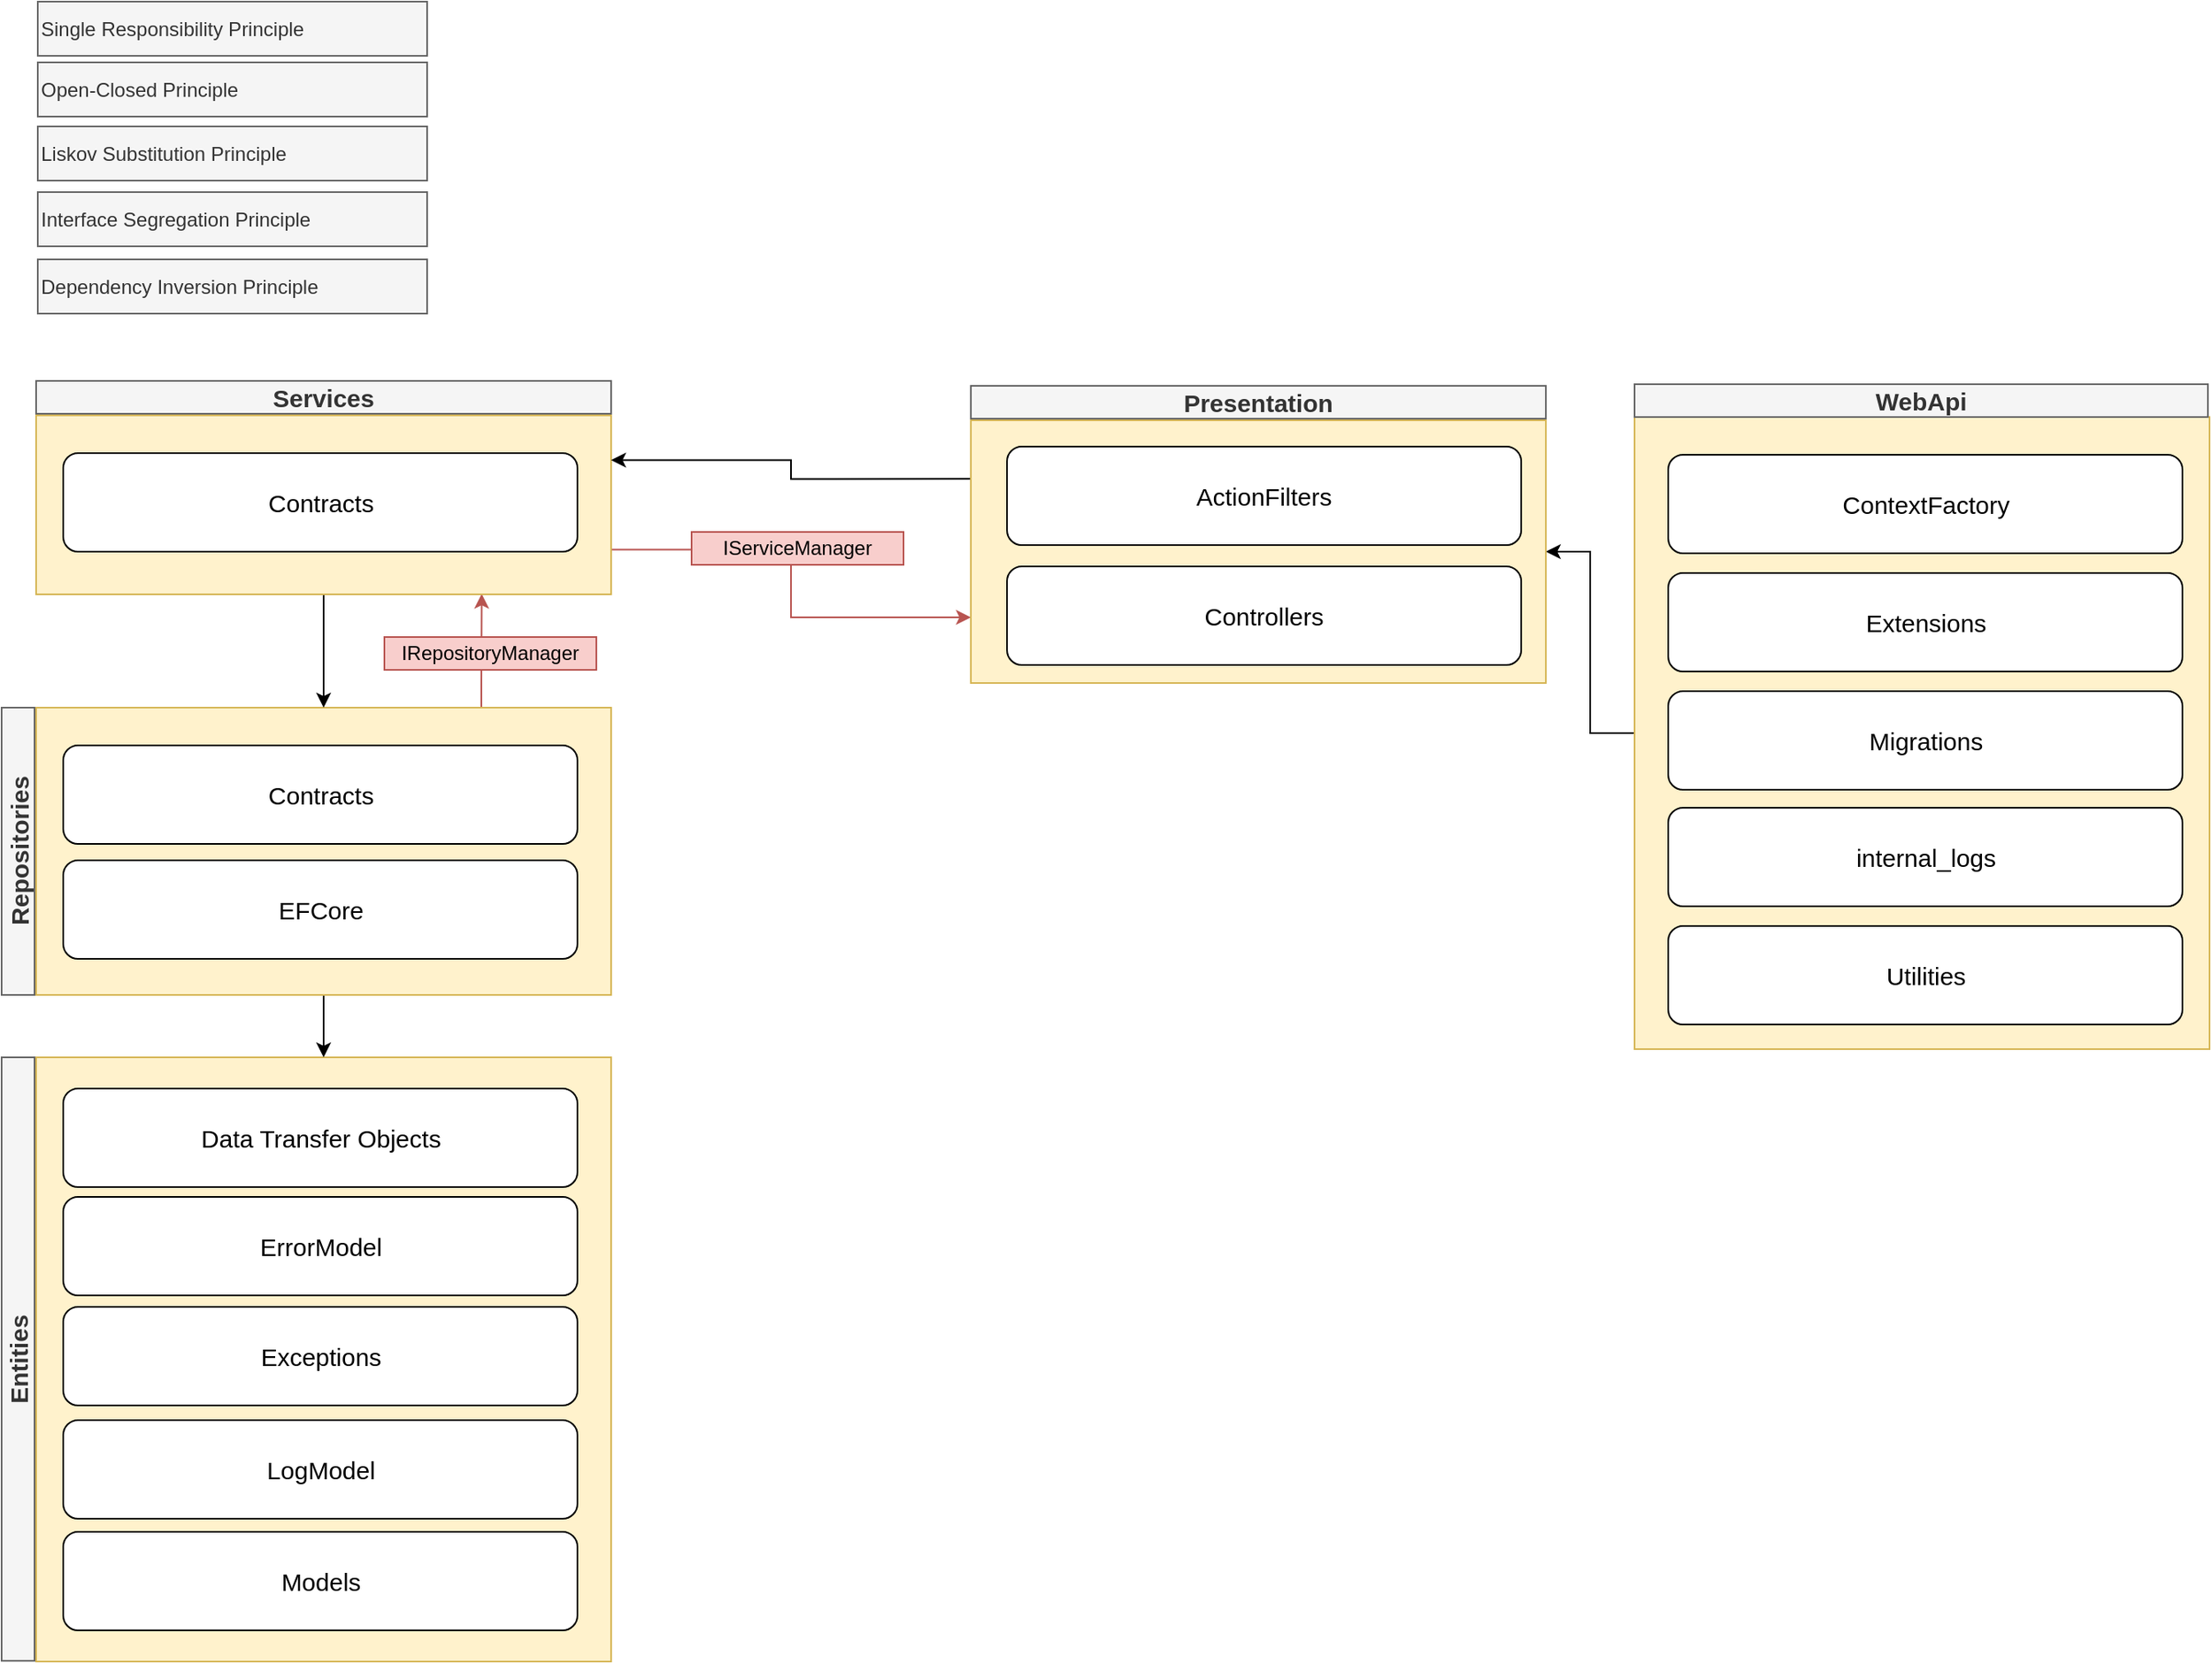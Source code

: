 <mxfile version="14.5.1" type="device"><diagram id="zr7ooR1nLDmER7hXDpp2" name="Architecture"><mxGraphModel dx="1962" dy="1147" grid="0" gridSize="10" guides="1" tooltips="1" connect="1" arrows="1" fold="1" page="0" pageScale="1" pageWidth="827" pageHeight="1169" math="0" shadow="0"><root><mxCell id="0"/><mxCell id="1" parent="0"/><mxCell id="ioSTolKF-aZZSXx5EgQH-4" style="edgeStyle=orthogonalEdgeStyle;rounded=0;orthogonalLoop=1;jettySize=auto;html=1;entryX=1;entryY=0.5;entryDx=0;entryDy=0;" parent="1" source="fkIO0ncTyv2zhwwWgcCp-1" target="fkIO0ncTyv2zhwwWgcCp-22" edge="1"><mxGeometry relative="1" as="geometry"/></mxCell><mxCell id="fkIO0ncTyv2zhwwWgcCp-1" value="" style="rounded=1;whiteSpace=wrap;html=1;fillColor=#fff2cc;strokeColor=#d6b656;arcSize=0;" parent="1" vertex="1"><mxGeometry x="736" y="206" width="350" height="385" as="geometry"/></mxCell><mxCell id="fkIO0ncTyv2zhwwWgcCp-6" value="Migrations" style="rounded=1;whiteSpace=wrap;html=1;fontSize=15;" parent="1" vertex="1"><mxGeometry x="756.5" y="373" width="313" height="60" as="geometry"/></mxCell><mxCell id="fkIO0ncTyv2zhwwWgcCp-7" value="" style="rounded=1;whiteSpace=wrap;html=1;fillColor=#fff2cc;strokeColor=#d6b656;arcSize=0;" parent="1" vertex="1"><mxGeometry x="-237" y="596" width="350" height="368" as="geometry"/></mxCell><mxCell id="fkIO0ncTyv2zhwwWgcCp-9" value="ErrorModel" style="rounded=1;whiteSpace=wrap;html=1;fontSize=15;" parent="1" vertex="1"><mxGeometry x="-220.5" y="681" width="313" height="60" as="geometry"/></mxCell><mxCell id="fkIO0ncTyv2zhwwWgcCp-12" value="WebApi" style="text;html=1;strokeColor=#666666;fillColor=#f5f5f5;align=center;verticalAlign=middle;whiteSpace=wrap;rounded=0;fontSize=15;fontStyle=1;fontColor=#333333;" parent="1" vertex="1"><mxGeometry x="736" y="186" width="349" height="20" as="geometry"/></mxCell><mxCell id="ioSTolKF-aZZSXx5EgQH-1" style="edgeStyle=orthogonalEdgeStyle;rounded=0;orthogonalLoop=1;jettySize=auto;html=1;entryX=0.5;entryY=0;entryDx=0;entryDy=0;" parent="1" source="fkIO0ncTyv2zhwwWgcCp-14" target="fkIO0ncTyv2zhwwWgcCp-7" edge="1"><mxGeometry relative="1" as="geometry"/></mxCell><mxCell id="ioSTolKF-aZZSXx5EgQH-5" value="" style="edgeStyle=orthogonalEdgeStyle;rounded=0;orthogonalLoop=1;jettySize=auto;html=1;entryX=0.775;entryY=0.997;entryDx=0;entryDy=0;entryPerimeter=0;fillColor=#f8cecc;strokeColor=#b85450;" parent="1" source="fkIO0ncTyv2zhwwWgcCp-14" target="fkIO0ncTyv2zhwwWgcCp-18" edge="1"><mxGeometry x="-0.175" y="-133" relative="1" as="geometry"><Array as="points"><mxPoint x="34" y="370"/><mxPoint x="34" y="370"/></Array><mxPoint as="offset"/></mxGeometry></mxCell><mxCell id="fkIO0ncTyv2zhwwWgcCp-14" value="" style="rounded=1;whiteSpace=wrap;html=1;fillColor=#fff2cc;strokeColor=#d6b656;arcSize=0;" parent="1" vertex="1"><mxGeometry x="-237" y="383" width="350" height="175" as="geometry"/></mxCell><mxCell id="fkIO0ncTyv2zhwwWgcCp-15" value="Contracts" style="rounded=1;whiteSpace=wrap;html=1;fontSize=15;" parent="1" vertex="1"><mxGeometry x="-220.5" y="406" width="313" height="60" as="geometry"/></mxCell><mxCell id="fkIO0ncTyv2zhwwWgcCp-16" value="Repositories" style="text;html=1;strokeColor=#666666;fillColor=#f5f5f5;align=center;verticalAlign=middle;whiteSpace=wrap;rounded=0;fontSize=15;fontStyle=1;rotation=-90;fontColor=#333333;" parent="1" vertex="1"><mxGeometry x="-335.5" y="460.5" width="175" height="20" as="geometry"/></mxCell><mxCell id="fkIO0ncTyv2zhwwWgcCp-17" value="EFCore" style="rounded=1;whiteSpace=wrap;html=1;fontSize=15;" parent="1" vertex="1"><mxGeometry x="-220.5" y="476" width="313" height="60" as="geometry"/></mxCell><mxCell id="ioSTolKF-aZZSXx5EgQH-2" style="edgeStyle=orthogonalEdgeStyle;rounded=0;orthogonalLoop=1;jettySize=auto;html=1;entryX=0.5;entryY=0;entryDx=0;entryDy=0;" parent="1" source="fkIO0ncTyv2zhwwWgcCp-18" target="fkIO0ncTyv2zhwwWgcCp-14" edge="1"><mxGeometry relative="1" as="geometry"/></mxCell><mxCell id="ioSTolKF-aZZSXx5EgQH-7" style="edgeStyle=orthogonalEdgeStyle;rounded=0;orthogonalLoop=1;jettySize=auto;html=1;exitX=1;exitY=0.75;exitDx=0;exitDy=0;entryX=0;entryY=0.75;entryDx=0;entryDy=0;fillColor=#f8cecc;strokeColor=#b85450;" parent="1" source="fkIO0ncTyv2zhwwWgcCp-18" target="fkIO0ncTyv2zhwwWgcCp-22" edge="1"><mxGeometry relative="1" as="geometry"/></mxCell><mxCell id="fkIO0ncTyv2zhwwWgcCp-18" value="" style="rounded=1;whiteSpace=wrap;html=1;fillColor=#fff2cc;strokeColor=#d6b656;arcSize=0;" parent="1" vertex="1"><mxGeometry x="-237" y="205" width="350" height="109" as="geometry"/></mxCell><mxCell id="fkIO0ncTyv2zhwwWgcCp-19" value="Contracts" style="rounded=1;whiteSpace=wrap;html=1;fontSize=15;" parent="1" vertex="1"><mxGeometry x="-220.5" y="228" width="313" height="60" as="geometry"/></mxCell><mxCell id="fkIO0ncTyv2zhwwWgcCp-20" value="Services" style="text;html=1;strokeColor=#666666;fillColor=#f5f5f5;align=center;verticalAlign=middle;whiteSpace=wrap;rounded=0;fontSize=15;fontStyle=1;fontColor=#333333;" parent="1" vertex="1"><mxGeometry x="-237" y="184" width="350" height="20" as="geometry"/></mxCell><mxCell id="ioSTolKF-aZZSXx5EgQH-3" style="edgeStyle=orthogonalEdgeStyle;rounded=0;orthogonalLoop=1;jettySize=auto;html=1;entryX=1;entryY=0.25;entryDx=0;entryDy=0;exitX=0.002;exitY=0.223;exitDx=0;exitDy=0;exitPerimeter=0;" parent="1" source="fkIO0ncTyv2zhwwWgcCp-22" target="fkIO0ncTyv2zhwwWgcCp-18" edge="1"><mxGeometry relative="1" as="geometry"/></mxCell><mxCell id="fkIO0ncTyv2zhwwWgcCp-22" value="" style="rounded=1;whiteSpace=wrap;html=1;fillColor=#fff2cc;strokeColor=#d6b656;arcSize=0;" parent="1" vertex="1"><mxGeometry x="332" y="208" width="350" height="160" as="geometry"/></mxCell><mxCell id="fkIO0ncTyv2zhwwWgcCp-23" value="Controllers" style="rounded=1;whiteSpace=wrap;html=1;fontSize=15;" parent="1" vertex="1"><mxGeometry x="354" y="297" width="313" height="60" as="geometry"/></mxCell><mxCell id="fkIO0ncTyv2zhwwWgcCp-25" value="Presentation" style="text;html=1;strokeColor=#666666;fillColor=#f5f5f5;align=center;verticalAlign=middle;whiteSpace=wrap;rounded=0;fontSize=15;fontStyle=1;fontColor=#333333;" parent="1" vertex="1"><mxGeometry x="332" y="187" width="350" height="20" as="geometry"/></mxCell><mxCell id="fkIO0ncTyv2zhwwWgcCp-26" value="Extensions" style="rounded=1;whiteSpace=wrap;html=1;fontSize=15;" parent="1" vertex="1"><mxGeometry x="756.5" y="301" width="313" height="60" as="geometry"/></mxCell><mxCell id="UbEjYhi5juN-gEVrea0S-1" value="ContextFactory" style="rounded=1;whiteSpace=wrap;html=1;fontSize=15;" parent="1" vertex="1"><mxGeometry x="756.5" y="229" width="313" height="60" as="geometry"/></mxCell><mxCell id="ioSTolKF-aZZSXx5EgQH-6" value="IRepositoryManager" style="text;html=1;strokeColor=#b85450;fillColor=#f8cecc;align=center;verticalAlign=middle;whiteSpace=wrap;rounded=0;" parent="1" vertex="1"><mxGeometry x="-25" y="340" width="129" height="20" as="geometry"/></mxCell><mxCell id="ioSTolKF-aZZSXx5EgQH-9" value="IServiceManager" style="text;html=1;strokeColor=#b85450;fillColor=#f8cecc;align=center;verticalAlign=middle;whiteSpace=wrap;rounded=0;" parent="1" vertex="1"><mxGeometry x="162" y="276" width="129" height="20" as="geometry"/></mxCell><mxCell id="ioSTolKF-aZZSXx5EgQH-10" value="Entities" style="text;html=1;strokeColor=#666666;fillColor=#f5f5f5;align=center;verticalAlign=middle;whiteSpace=wrap;rounded=0;fontSize=15;fontStyle=1;rotation=-90;fontColor=#333333;" parent="1" vertex="1"><mxGeometry x="-431.78" y="769.79" width="367.57" height="20" as="geometry"/></mxCell><mxCell id="_GccrZtmw-my9hAnv51l-7" value="" style="group" parent="1" vertex="1" connectable="0"><mxGeometry x="-236" y="-47" width="237" height="190" as="geometry"/></mxCell><mxCell id="_GccrZtmw-my9hAnv51l-2" value="Single Responsibility Principle" style="rounded=0;whiteSpace=wrap;html=1;align=left;fillColor=#f5f5f5;strokeColor=#666666;fontColor=#333333;" parent="_GccrZtmw-my9hAnv51l-7" vertex="1"><mxGeometry width="237" height="33" as="geometry"/></mxCell><mxCell id="_GccrZtmw-my9hAnv51l-3" value="Open-Closed Principle" style="rounded=0;whiteSpace=wrap;html=1;align=left;fillColor=#f5f5f5;strokeColor=#666666;fontColor=#333333;" parent="_GccrZtmw-my9hAnv51l-7" vertex="1"><mxGeometry y="37" width="237" height="33" as="geometry"/></mxCell><mxCell id="_GccrZtmw-my9hAnv51l-4" value="Liskov Substitution Principle" style="rounded=0;whiteSpace=wrap;html=1;align=left;fillColor=#f5f5f5;strokeColor=#666666;fontColor=#333333;" parent="_GccrZtmw-my9hAnv51l-7" vertex="1"><mxGeometry y="76" width="237" height="33" as="geometry"/></mxCell><mxCell id="_GccrZtmw-my9hAnv51l-5" value="Interface Segregation Principle" style="rounded=0;whiteSpace=wrap;html=1;align=left;fillColor=#f5f5f5;strokeColor=#666666;fontColor=#333333;" parent="_GccrZtmw-my9hAnv51l-7" vertex="1"><mxGeometry y="116" width="237" height="33" as="geometry"/></mxCell><mxCell id="_GccrZtmw-my9hAnv51l-6" value="Dependency Inversion Principle" style="rounded=0;whiteSpace=wrap;html=1;align=left;fillColor=#f5f5f5;strokeColor=#666666;fontColor=#333333;" parent="_GccrZtmw-my9hAnv51l-7" vertex="1"><mxGeometry y="157" width="237" height="33" as="geometry"/></mxCell><mxCell id="_GccrZtmw-my9hAnv51l-8" value="internal_logs" style="rounded=1;whiteSpace=wrap;html=1;fontSize=15;" parent="1" vertex="1"><mxGeometry x="756.5" y="444" width="313" height="60" as="geometry"/></mxCell><mxCell id="9u4Eqj9QJoLi1JegLiqX-1" value="Exceptions" style="rounded=1;whiteSpace=wrap;html=1;fontSize=15;" parent="1" vertex="1"><mxGeometry x="-220.5" y="748" width="313" height="60" as="geometry"/></mxCell><mxCell id="9u4Eqj9QJoLi1JegLiqX-2" value="Models" style="rounded=1;whiteSpace=wrap;html=1;fontSize=15;" parent="1" vertex="1"><mxGeometry x="-220.5" y="885" width="313" height="60" as="geometry"/></mxCell><mxCell id="9u4Eqj9QJoLi1JegLiqX-3" value="Utilities" style="rounded=1;whiteSpace=wrap;html=1;fontSize=15;" parent="1" vertex="1"><mxGeometry x="756.5" y="516" width="313" height="60" as="geometry"/></mxCell><mxCell id="LdK08-mIbjgMOEc7xbbZ-1" value="Data Transfer Objects" style="rounded=1;whiteSpace=wrap;html=1;fontSize=15;" parent="1" vertex="1"><mxGeometry x="-220.5" y="615" width="313" height="60" as="geometry"/></mxCell><mxCell id="eiUXKXvjEJtIZe2ElZrH-1" value="ActionFilters" style="rounded=1;whiteSpace=wrap;html=1;fontSize=15;" vertex="1" parent="1"><mxGeometry x="354" y="224" width="313" height="60" as="geometry"/></mxCell><mxCell id="eiUXKXvjEJtIZe2ElZrH-2" value="LogModel" style="rounded=1;whiteSpace=wrap;html=1;fontSize=15;" vertex="1" parent="1"><mxGeometry x="-220.5" y="817" width="313" height="60" as="geometry"/></mxCell></root></mxGraphModel></diagram></mxfile>
